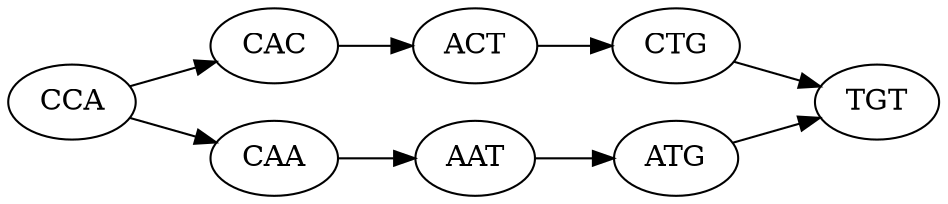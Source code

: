 digraph sne {
  rankdir = LR;
  CCA -> CAC -> ACT -> CTG -> TGT;
  CCA -> CAA -> AAT -> ATG -> TGT;
}